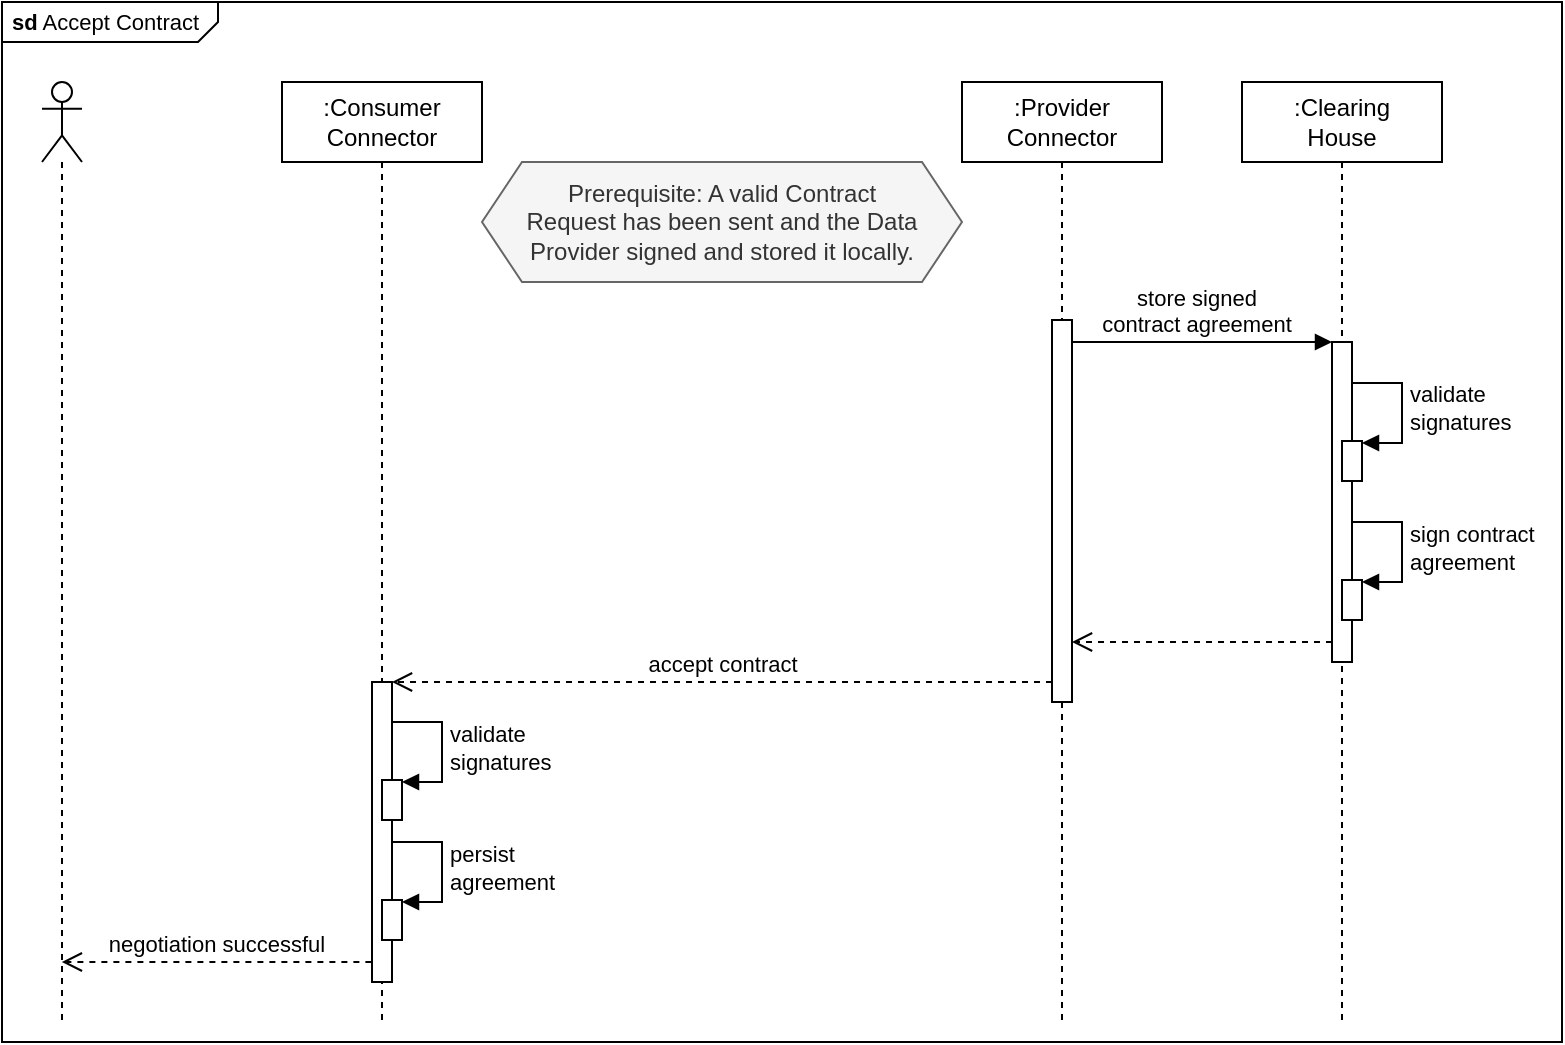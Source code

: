 <mxfile version="16.4.0" type="device"><diagram id="tE_fqfM_la-XXKDRrsFT" name="Page-1"><mxGraphModel dx="1102" dy="865" grid="1" gridSize="10" guides="1" tooltips="1" connect="1" arrows="1" fold="1" page="1" pageScale="1" pageWidth="827" pageHeight="1169" math="0" shadow="0"><root><mxCell id="0"/><mxCell id="1" parent="0"/><mxCell id="YNL5BcN-_HgcnTqoEjPw-4" value="&lt;p style=&quot;margin: 0px ; margin-top: 4px ; margin-left: 5px ; text-align: left&quot;&gt;&lt;b&gt;sd&lt;/b&gt;  Accept Contract&lt;/p&gt;" style="html=1;shape=mxgraph.sysml.package;overflow=fill;labelX=108;align=left;spacingLeft=5;verticalAlign=top;spacingTop=-3;fontSize=11;fillColor=none;" parent="1" vertex="1"><mxGeometry x="40" y="40" width="780" height="520" as="geometry"/></mxCell><mxCell id="2CtGqb5mIchs0aXOwe0z-39" value=":Clearing&lt;br&gt;House" style="shape=umlLifeline;perimeter=lifelinePerimeter;whiteSpace=wrap;html=1;container=1;collapsible=0;recursiveResize=0;outlineConnect=0;" parent="1" vertex="1"><mxGeometry x="660" y="80" width="100" height="470" as="geometry"/></mxCell><mxCell id="2CtGqb5mIchs0aXOwe0z-43" value="" style="html=1;points=[];perimeter=orthogonalPerimeter;fontSize=11;fillColor=#FFFFFF;gradientColor=none;" parent="2CtGqb5mIchs0aXOwe0z-39" vertex="1"><mxGeometry x="45" y="130" width="10" height="160" as="geometry"/></mxCell><mxCell id="2CtGqb5mIchs0aXOwe0z-44" value="store signed &lt;br&gt;contract agreement" style="html=1;verticalAlign=bottom;endArrow=block;entryX=0;entryY=0;rounded=0;fontSize=11;" parent="2CtGqb5mIchs0aXOwe0z-39" edge="1"><mxGeometry relative="1" as="geometry"><mxPoint x="-90.145" y="130" as="sourcePoint"/><mxPoint x="45" y="130" as="targetPoint"/></mxGeometry></mxCell><mxCell id="DsOYaFKCbZGS0Ysln5uj-1" value="" style="html=1;points=[];perimeter=orthogonalPerimeter;fontSize=11;fillColor=#FFFFFF;gradientColor=none;" vertex="1" parent="2CtGqb5mIchs0aXOwe0z-39"><mxGeometry x="50" y="179.5" width="10" height="20" as="geometry"/></mxCell><mxCell id="DsOYaFKCbZGS0Ysln5uj-2" value="validate&lt;br&gt;signatures" style="edgeStyle=orthogonalEdgeStyle;html=1;align=left;spacingLeft=2;endArrow=block;rounded=0;entryX=1;entryY=0;fontSize=11;" edge="1" parent="2CtGqb5mIchs0aXOwe0z-39"><mxGeometry relative="1" as="geometry"><mxPoint x="55" y="150.5" as="sourcePoint"/><Array as="points"><mxPoint x="80" y="150.5"/></Array><mxPoint x="60" y="180.5" as="targetPoint"/></mxGeometry></mxCell><mxCell id="2CtGqb5mIchs0aXOwe0z-1" value="" style="shape=umlLifeline;participant=umlActor;perimeter=lifelinePerimeter;whiteSpace=wrap;html=1;container=1;collapsible=0;recursiveResize=0;verticalAlign=top;spacingTop=36;outlineConnect=0;" parent="1" vertex="1"><mxGeometry x="60" y="80" width="20" height="470" as="geometry"/></mxCell><mxCell id="2CtGqb5mIchs0aXOwe0z-3" value=":Consumer&lt;br&gt;Connector" style="shape=umlLifeline;perimeter=lifelinePerimeter;whiteSpace=wrap;html=1;container=1;collapsible=0;recursiveResize=0;outlineConnect=0;" parent="1" vertex="1"><mxGeometry x="180" y="80" width="100" height="470" as="geometry"/></mxCell><mxCell id="2CtGqb5mIchs0aXOwe0z-12" value="" style="html=1;points=[];perimeter=orthogonalPerimeter;" parent="2CtGqb5mIchs0aXOwe0z-3" vertex="1"><mxGeometry x="45" y="300" width="10" height="150" as="geometry"/></mxCell><mxCell id="YNL5BcN-_HgcnTqoEjPw-19" value="" style="html=1;points=[];perimeter=orthogonalPerimeter;fontSize=11;fillColor=#FFFFFF;gradientColor=none;" parent="2CtGqb5mIchs0aXOwe0z-3" vertex="1"><mxGeometry x="50" y="409" width="10" height="20" as="geometry"/></mxCell><mxCell id="YNL5BcN-_HgcnTqoEjPw-20" value="persist&lt;br&gt;agreement" style="edgeStyle=orthogonalEdgeStyle;html=1;align=left;spacingLeft=2;endArrow=block;rounded=0;entryX=1;entryY=0;fontSize=11;" parent="2CtGqb5mIchs0aXOwe0z-3" edge="1"><mxGeometry relative="1" as="geometry"><mxPoint x="55" y="380" as="sourcePoint"/><Array as="points"><mxPoint x="80" y="380"/></Array><mxPoint x="60" y="410" as="targetPoint"/></mxGeometry></mxCell><mxCell id="DsOYaFKCbZGS0Ysln5uj-6" value="" style="html=1;points=[];perimeter=orthogonalPerimeter;fontSize=11;fillColor=#FFFFFF;gradientColor=none;" vertex="1" parent="2CtGqb5mIchs0aXOwe0z-3"><mxGeometry x="50" y="349" width="10" height="20" as="geometry"/></mxCell><mxCell id="DsOYaFKCbZGS0Ysln5uj-7" value="validate&lt;br&gt;signatures" style="edgeStyle=orthogonalEdgeStyle;html=1;align=left;spacingLeft=2;endArrow=block;rounded=0;entryX=1;entryY=0;fontSize=11;" edge="1" parent="2CtGqb5mIchs0aXOwe0z-3"><mxGeometry relative="1" as="geometry"><mxPoint x="55" y="320" as="sourcePoint"/><Array as="points"><mxPoint x="80" y="320"/></Array><mxPoint x="60" y="350" as="targetPoint"/></mxGeometry></mxCell><mxCell id="2CtGqb5mIchs0aXOwe0z-14" value="negotiation successful" style="html=1;verticalAlign=bottom;endArrow=open;dashed=1;endSize=8;rounded=0;exitX=-0.031;exitY=0.975;exitDx=0;exitDy=0;exitPerimeter=0;" parent="2CtGqb5mIchs0aXOwe0z-3" edge="1"><mxGeometry relative="1" as="geometry"><mxPoint x="-110.071" y="440" as="targetPoint"/><mxPoint x="44.69" y="440" as="sourcePoint"/></mxGeometry></mxCell><mxCell id="2CtGqb5mIchs0aXOwe0z-4" value=":Provider&lt;br&gt;Connector" style="shape=umlLifeline;perimeter=lifelinePerimeter;whiteSpace=wrap;html=1;container=1;collapsible=0;recursiveResize=0;outlineConnect=0;" parent="1" vertex="1"><mxGeometry x="520" y="80" width="100" height="470" as="geometry"/></mxCell><mxCell id="2CtGqb5mIchs0aXOwe0z-15" value="" style="html=1;points=[];perimeter=orthogonalPerimeter;" parent="2CtGqb5mIchs0aXOwe0z-4" vertex="1"><mxGeometry x="45" y="119" width="10" height="191" as="geometry"/></mxCell><mxCell id="2CtGqb5mIchs0aXOwe0z-5" value="Prerequisite: A valid Contract &lt;br&gt;Request has been sent and the Data Provider signed and stored it locally." style="shape=hexagon;perimeter=hexagonPerimeter2;whiteSpace=wrap;html=1;fixedSize=1;fillColor=#f5f5f5;fontColor=#333333;strokeColor=#666666;" parent="1" vertex="1"><mxGeometry x="280" y="120" width="240" height="60" as="geometry"/></mxCell><mxCell id="2CtGqb5mIchs0aXOwe0z-17" value="accept contract" style="html=1;verticalAlign=bottom;endArrow=open;dashed=1;endSize=8;exitX=0;exitY=0.95;rounded=0;" parent="1" edge="1"><mxGeometry relative="1" as="geometry"><mxPoint x="235" y="380.0" as="targetPoint"/><mxPoint x="565" y="380.0" as="sourcePoint"/></mxGeometry></mxCell><mxCell id="DsOYaFKCbZGS0Ysln5uj-3" value="" style="html=1;points=[];perimeter=orthogonalPerimeter;fontSize=11;fillColor=#FFFFFF;gradientColor=none;" vertex="1" parent="1"><mxGeometry x="710" y="329" width="10" height="20" as="geometry"/></mxCell><mxCell id="DsOYaFKCbZGS0Ysln5uj-4" value="sign contract&lt;br&gt;agreement" style="edgeStyle=orthogonalEdgeStyle;html=1;align=left;spacingLeft=2;endArrow=block;rounded=0;entryX=1;entryY=0;fontSize=11;" edge="1" parent="1"><mxGeometry relative="1" as="geometry"><mxPoint x="715" y="300" as="sourcePoint"/><Array as="points"><mxPoint x="740" y="300"/></Array><mxPoint x="720" y="330" as="targetPoint"/></mxGeometry></mxCell><mxCell id="DsOYaFKCbZGS0Ysln5uj-5" value="" style="html=1;verticalAlign=bottom;endArrow=open;dashed=1;endSize=8;rounded=0;" edge="1" parent="1"><mxGeometry relative="1" as="geometry"><mxPoint x="575" y="360" as="targetPoint"/><mxPoint x="705" y="360" as="sourcePoint"/></mxGeometry></mxCell></root></mxGraphModel></diagram></mxfile>